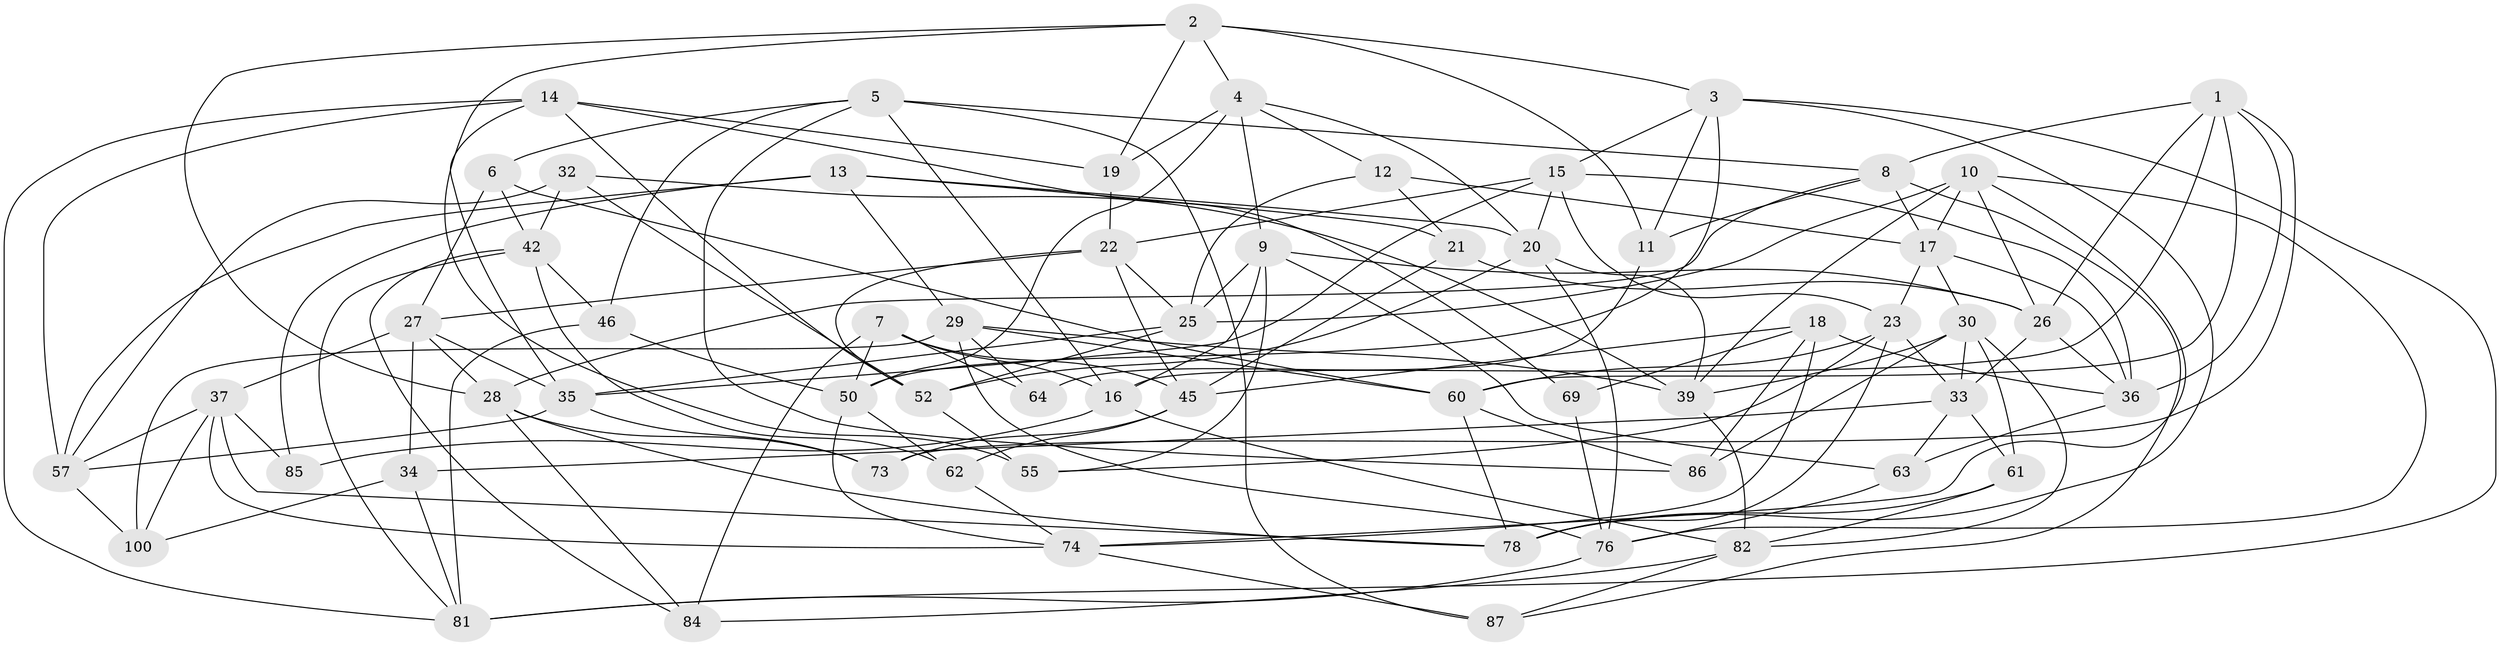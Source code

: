 // Generated by graph-tools (version 1.1) at 2025/52/02/27/25 19:52:34]
// undirected, 60 vertices, 157 edges
graph export_dot {
graph [start="1"]
  node [color=gray90,style=filled];
  1 [super="+97"];
  2 [super="+24"];
  3 [super="+65"];
  4 [super="+71"];
  5 [super="+72"];
  6;
  7 [super="+66"];
  8 [super="+41"];
  9 [super="+31"];
  10 [super="+91"];
  11;
  12;
  13 [super="+40"];
  14 [super="+70"];
  15 [super="+90"];
  16 [super="+43"];
  17 [super="+48"];
  18 [super="+59"];
  19;
  20 [super="+96"];
  21;
  22 [super="+92"];
  23 [super="+44"];
  25 [super="+77"];
  26 [super="+98"];
  27 [super="+49"];
  28 [super="+58"];
  29 [super="+47"];
  30 [super="+79"];
  32;
  33 [super="+75"];
  34;
  35 [super="+89"];
  36 [super="+38"];
  37 [super="+80"];
  39 [super="+53"];
  42 [super="+67"];
  45 [super="+51"];
  46;
  50 [super="+56"];
  52 [super="+54"];
  55;
  57 [super="+68"];
  60 [super="+99"];
  61;
  62;
  63;
  64;
  69;
  73;
  74 [super="+94"];
  76 [super="+93"];
  78 [super="+83"];
  81 [super="+95"];
  82 [super="+88"];
  84;
  85;
  86;
  87;
  100;
  1 -- 16;
  1 -- 8;
  1 -- 36;
  1 -- 73;
  1 -- 26;
  1 -- 60;
  2 -- 55;
  2 -- 3;
  2 -- 19;
  2 -- 11;
  2 -- 4;
  2 -- 28;
  3 -- 50;
  3 -- 15;
  3 -- 81;
  3 -- 11;
  3 -- 78;
  4 -- 19;
  4 -- 12;
  4 -- 50;
  4 -- 20;
  4 -- 9;
  5 -- 46;
  5 -- 87;
  5 -- 86;
  5 -- 16;
  5 -- 6;
  5 -- 8;
  6 -- 42;
  6 -- 60;
  6 -- 27;
  7 -- 84;
  7 -- 64 [weight=2];
  7 -- 50;
  7 -- 45;
  7 -- 16;
  8 -- 28;
  8 -- 17;
  8 -- 11;
  8 -- 87;
  9 -- 63;
  9 -- 55;
  9 -- 25;
  9 -- 16;
  9 -- 26;
  10 -- 76;
  10 -- 25;
  10 -- 17;
  10 -- 26;
  10 -- 74;
  10 -- 39;
  11 -- 64;
  12 -- 21;
  12 -- 17;
  12 -- 25;
  13 -- 21;
  13 -- 85 [weight=2];
  13 -- 20;
  13 -- 57;
  13 -- 29;
  14 -- 57;
  14 -- 19;
  14 -- 52;
  14 -- 35;
  14 -- 69;
  14 -- 81;
  15 -- 23;
  15 -- 22;
  15 -- 35;
  15 -- 20;
  15 -- 36;
  16 -- 82;
  16 -- 85;
  17 -- 36;
  17 -- 30;
  17 -- 23;
  18 -- 86;
  18 -- 69 [weight=2];
  18 -- 36;
  18 -- 45;
  18 -- 74;
  19 -- 22;
  20 -- 39;
  20 -- 52;
  20 -- 76;
  21 -- 45;
  21 -- 26;
  22 -- 27;
  22 -- 45;
  22 -- 25;
  22 -- 52;
  23 -- 60;
  23 -- 78;
  23 -- 55;
  23 -- 33;
  25 -- 52;
  25 -- 35;
  26 -- 36;
  26 -- 33;
  27 -- 28;
  27 -- 35;
  27 -- 34;
  27 -- 37;
  28 -- 78;
  28 -- 73;
  28 -- 84;
  29 -- 39;
  29 -- 76;
  29 -- 60;
  29 -- 64;
  29 -- 100;
  30 -- 86;
  30 -- 61;
  30 -- 82;
  30 -- 33;
  30 -- 39;
  32 -- 52;
  32 -- 42;
  32 -- 57;
  32 -- 39;
  33 -- 34;
  33 -- 61;
  33 -- 63;
  34 -- 100;
  34 -- 81;
  35 -- 73;
  35 -- 57;
  36 -- 63;
  37 -- 74;
  37 -- 100;
  37 -- 85;
  37 -- 57;
  37 -- 78;
  39 -- 82;
  42 -- 84;
  42 -- 46;
  42 -- 81;
  42 -- 62;
  45 -- 62;
  45 -- 73;
  46 -- 81;
  46 -- 50;
  50 -- 74;
  50 -- 62;
  52 -- 55;
  57 -- 100;
  60 -- 86;
  60 -- 78;
  61 -- 78;
  61 -- 82;
  62 -- 74;
  63 -- 76;
  69 -- 76;
  74 -- 87;
  76 -- 81;
  82 -- 84;
  82 -- 87;
}
